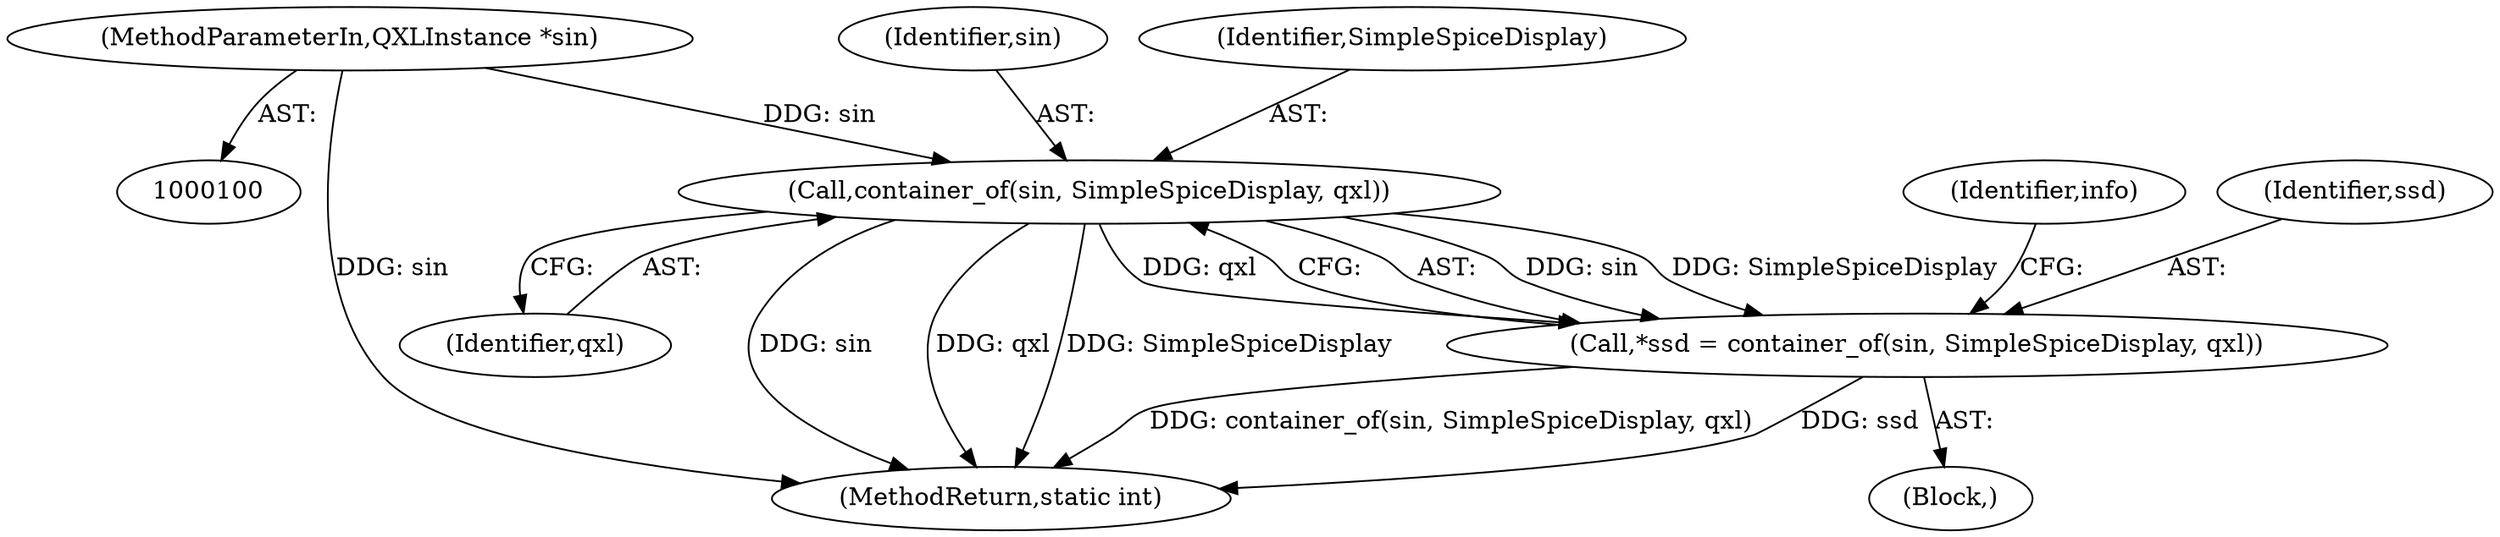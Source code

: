 digraph "0_qemu_ab9509cceabef28071e41bdfa073083859c949a7@pointer" {
"1000101" [label="(MethodParameterIn,QXLInstance *sin)"];
"1000107" [label="(Call,container_of(sin, SimpleSpiceDisplay, qxl))"];
"1000105" [label="(Call,*ssd = container_of(sin, SimpleSpiceDisplay, qxl))"];
"1000107" [label="(Call,container_of(sin, SimpleSpiceDisplay, qxl))"];
"1000108" [label="(Identifier,sin)"];
"1000110" [label="(Identifier,qxl)"];
"1000142" [label="(MethodReturn,static int)"];
"1000109" [label="(Identifier,SimpleSpiceDisplay)"];
"1000103" [label="(Block,)"];
"1000113" [label="(Identifier,info)"];
"1000106" [label="(Identifier,ssd)"];
"1000101" [label="(MethodParameterIn,QXLInstance *sin)"];
"1000105" [label="(Call,*ssd = container_of(sin, SimpleSpiceDisplay, qxl))"];
"1000101" -> "1000100"  [label="AST: "];
"1000101" -> "1000142"  [label="DDG: sin"];
"1000101" -> "1000107"  [label="DDG: sin"];
"1000107" -> "1000105"  [label="AST: "];
"1000107" -> "1000110"  [label="CFG: "];
"1000108" -> "1000107"  [label="AST: "];
"1000109" -> "1000107"  [label="AST: "];
"1000110" -> "1000107"  [label="AST: "];
"1000105" -> "1000107"  [label="CFG: "];
"1000107" -> "1000142"  [label="DDG: sin"];
"1000107" -> "1000142"  [label="DDG: qxl"];
"1000107" -> "1000142"  [label="DDG: SimpleSpiceDisplay"];
"1000107" -> "1000105"  [label="DDG: sin"];
"1000107" -> "1000105"  [label="DDG: SimpleSpiceDisplay"];
"1000107" -> "1000105"  [label="DDG: qxl"];
"1000105" -> "1000103"  [label="AST: "];
"1000106" -> "1000105"  [label="AST: "];
"1000113" -> "1000105"  [label="CFG: "];
"1000105" -> "1000142"  [label="DDG: container_of(sin, SimpleSpiceDisplay, qxl)"];
"1000105" -> "1000142"  [label="DDG: ssd"];
}
